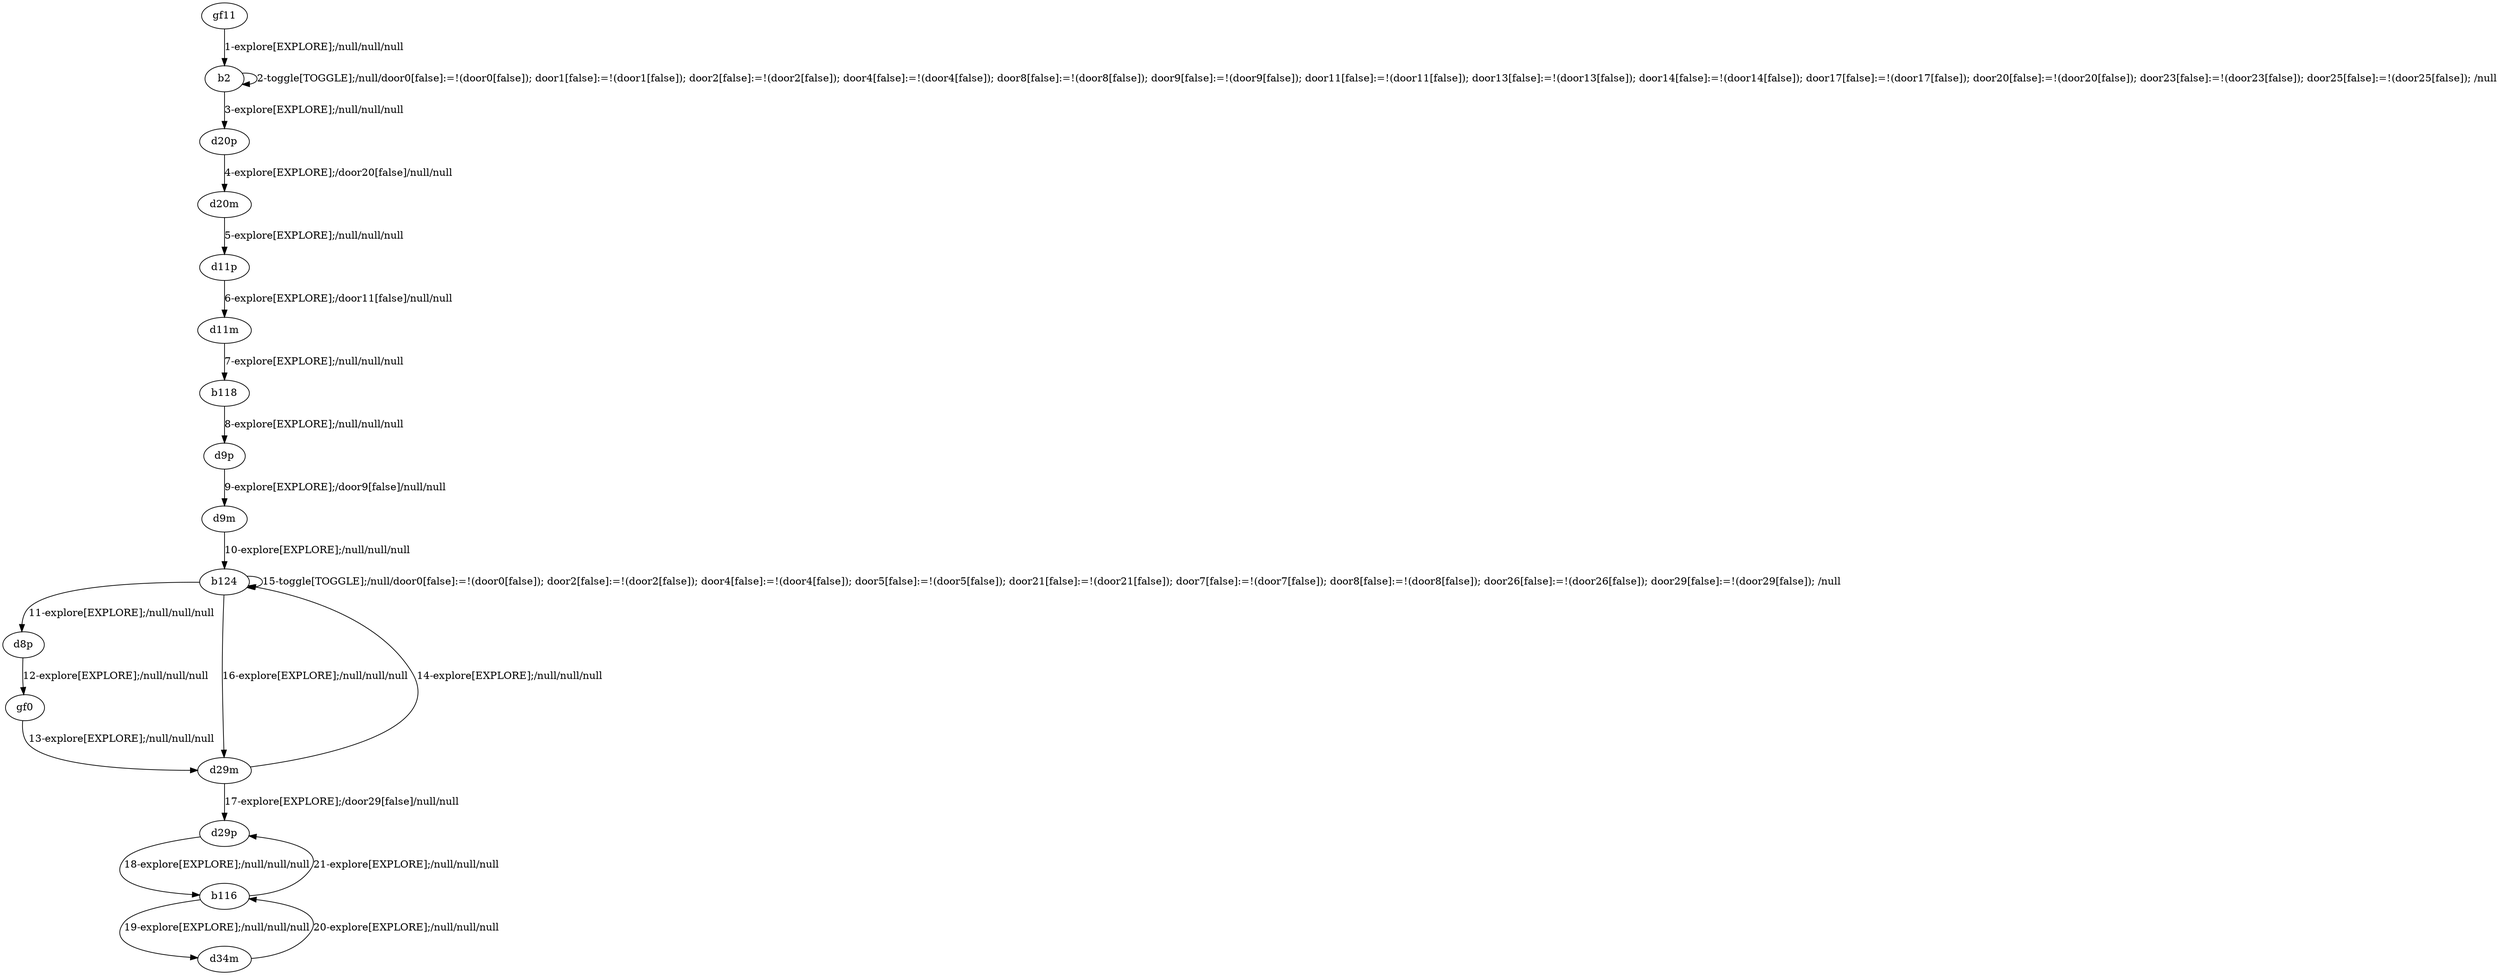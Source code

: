# Total number of goals covered by this test: 2
# b116 --> d29p
# d34m --> b116

digraph g {
"gf11" -> "b2" [label = "1-explore[EXPLORE];/null/null/null"];
"b2" -> "b2" [label = "2-toggle[TOGGLE];/null/door0[false]:=!(door0[false]); door1[false]:=!(door1[false]); door2[false]:=!(door2[false]); door4[false]:=!(door4[false]); door8[false]:=!(door8[false]); door9[false]:=!(door9[false]); door11[false]:=!(door11[false]); door13[false]:=!(door13[false]); door14[false]:=!(door14[false]); door17[false]:=!(door17[false]); door20[false]:=!(door20[false]); door23[false]:=!(door23[false]); door25[false]:=!(door25[false]); /null"];
"b2" -> "d20p" [label = "3-explore[EXPLORE];/null/null/null"];
"d20p" -> "d20m" [label = "4-explore[EXPLORE];/door20[false]/null/null"];
"d20m" -> "d11p" [label = "5-explore[EXPLORE];/null/null/null"];
"d11p" -> "d11m" [label = "6-explore[EXPLORE];/door11[false]/null/null"];
"d11m" -> "b118" [label = "7-explore[EXPLORE];/null/null/null"];
"b118" -> "d9p" [label = "8-explore[EXPLORE];/null/null/null"];
"d9p" -> "d9m" [label = "9-explore[EXPLORE];/door9[false]/null/null"];
"d9m" -> "b124" [label = "10-explore[EXPLORE];/null/null/null"];
"b124" -> "d8p" [label = "11-explore[EXPLORE];/null/null/null"];
"d8p" -> "gf0" [label = "12-explore[EXPLORE];/null/null/null"];
"gf0" -> "d29m" [label = "13-explore[EXPLORE];/null/null/null"];
"d29m" -> "b124" [label = "14-explore[EXPLORE];/null/null/null"];
"b124" -> "b124" [label = "15-toggle[TOGGLE];/null/door0[false]:=!(door0[false]); door2[false]:=!(door2[false]); door4[false]:=!(door4[false]); door5[false]:=!(door5[false]); door21[false]:=!(door21[false]); door7[false]:=!(door7[false]); door8[false]:=!(door8[false]); door26[false]:=!(door26[false]); door29[false]:=!(door29[false]); /null"];
"b124" -> "d29m" [label = "16-explore[EXPLORE];/null/null/null"];
"d29m" -> "d29p" [label = "17-explore[EXPLORE];/door29[false]/null/null"];
"d29p" -> "b116" [label = "18-explore[EXPLORE];/null/null/null"];
"b116" -> "d34m" [label = "19-explore[EXPLORE];/null/null/null"];
"d34m" -> "b116" [label = "20-explore[EXPLORE];/null/null/null"];
"b116" -> "d29p" [label = "21-explore[EXPLORE];/null/null/null"];
}